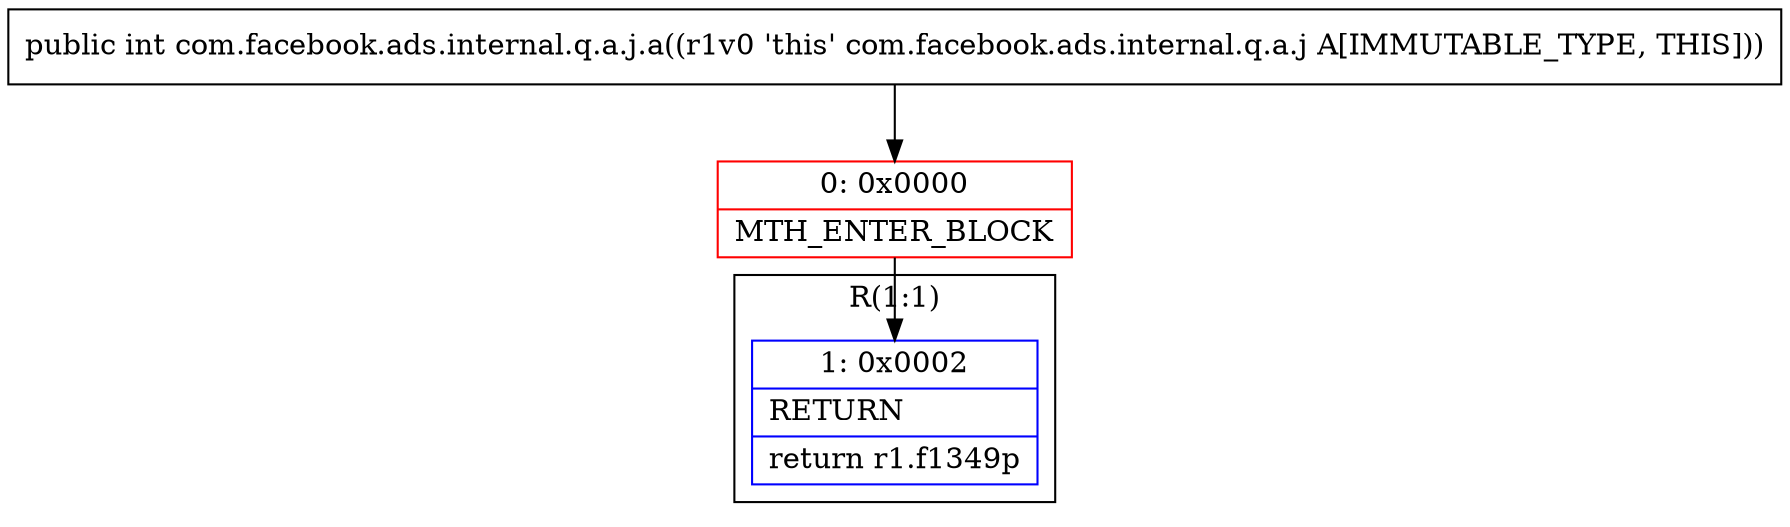 digraph "CFG forcom.facebook.ads.internal.q.a.j.a()I" {
subgraph cluster_Region_289710935 {
label = "R(1:1)";
node [shape=record,color=blue];
Node_1 [shape=record,label="{1\:\ 0x0002|RETURN\l|return r1.f1349p\l}"];
}
Node_0 [shape=record,color=red,label="{0\:\ 0x0000|MTH_ENTER_BLOCK\l}"];
MethodNode[shape=record,label="{public int com.facebook.ads.internal.q.a.j.a((r1v0 'this' com.facebook.ads.internal.q.a.j A[IMMUTABLE_TYPE, THIS])) }"];
MethodNode -> Node_0;
Node_0 -> Node_1;
}

